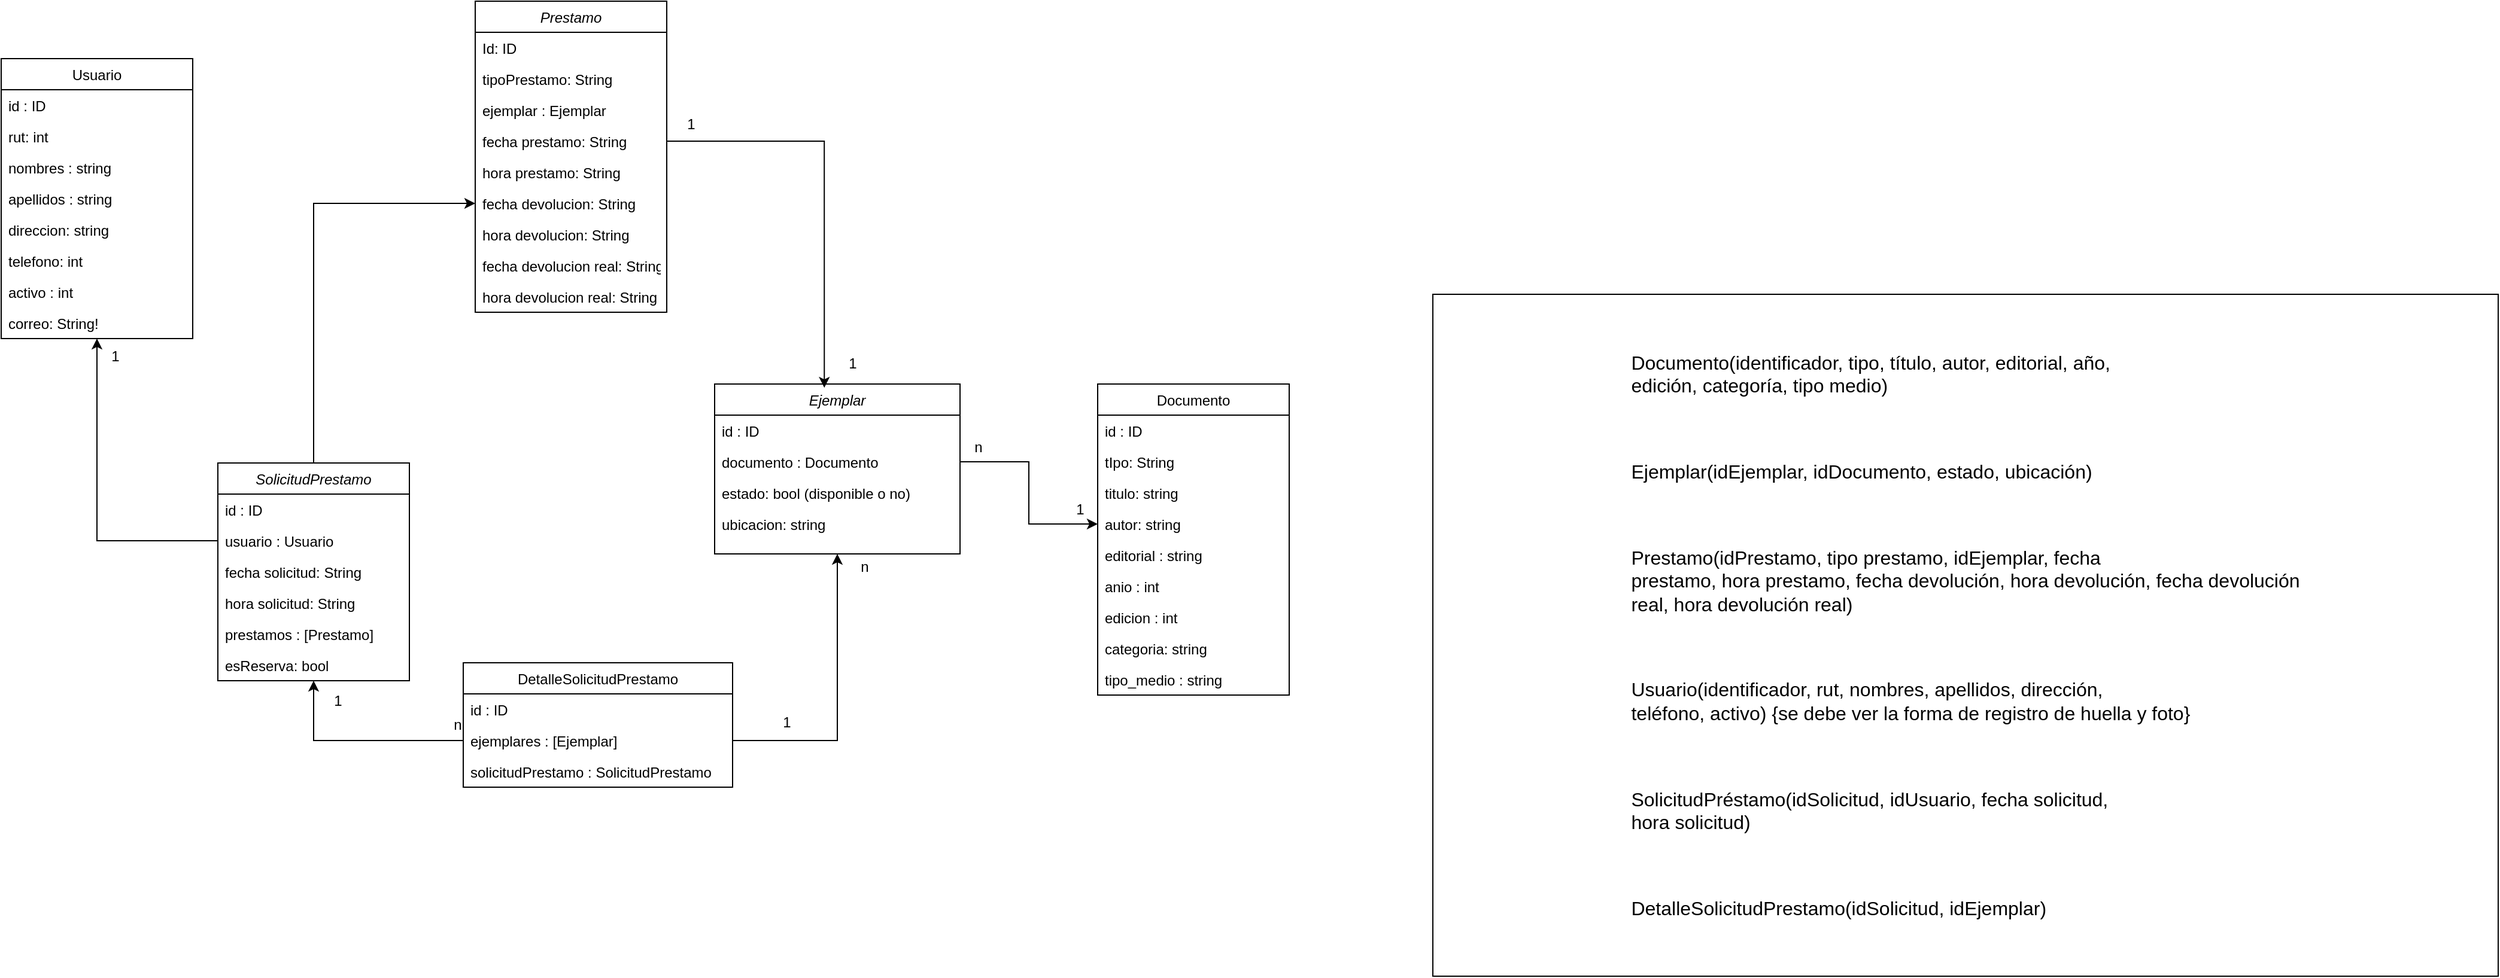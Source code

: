 <mxfile version="24.7.17">
  <diagram id="C5RBs43oDa-KdzZeNtuy" name="Page-1">
    <mxGraphModel dx="1211" dy="663" grid="1" gridSize="10" guides="1" tooltips="1" connect="1" arrows="1" fold="1" page="1" pageScale="1" pageWidth="827" pageHeight="1169" math="0" shadow="0">
      <root>
        <mxCell id="WIyWlLk6GJQsqaUBKTNV-0" />
        <mxCell id="WIyWlLk6GJQsqaUBKTNV-1" parent="WIyWlLk6GJQsqaUBKTNV-0" />
        <mxCell id="PINVsEhKmwiwCEHBj3Md-6" value="&lt;p style=&quot;text-align:justify&quot; class=&quot;MsoNormal&quot;&gt;&lt;span style=&quot;font-size:12.0pt;&lt;br/&gt;line-height:115%&quot;&gt;Documento(identificador, tipo, título, autor, editorial, año,&lt;br/&gt;edición, categoría, tipo medio)&lt;/span&gt;&lt;/p&gt;&lt;br/&gt;&lt;br/&gt;&lt;p style=&quot;text-align:justify&quot; class=&quot;MsoNormal&quot;&gt;&lt;span style=&quot;font-size:12.0pt;&lt;br/&gt;line-height:115%&quot;&gt;Ejemplar(idEjemplar, idDocumento, estado, ubicación)&lt;/span&gt;&lt;/p&gt;&lt;br/&gt;&lt;br/&gt;&lt;p style=&quot;text-align:justify&quot; class=&quot;MsoNormal&quot;&gt;&lt;span style=&quot;font-size:12.0pt;&lt;br/&gt;line-height:115%&quot;&gt;Prestamo(idPrestamo, tipo prestamo, idEjemplar, fecha&lt;br/&gt;prestamo, hora prestamo, fecha devolución, hora devolución, fecha devolución&lt;br/&gt;real, hora devolución real)&lt;/span&gt;&lt;/p&gt;&lt;br/&gt;&lt;br/&gt;&lt;p style=&quot;text-align:justify&quot; class=&quot;MsoNormal&quot;&gt;&lt;span style=&quot;font-size:12.0pt;&lt;br/&gt;line-height:115%&quot;&gt;Usuario(identificador, rut, nombres, apellidos, dirección,&lt;br/&gt;teléfono, activo) {se debe ver la forma de registro de huella y foto}&lt;/span&gt;&lt;/p&gt;&lt;br/&gt;&lt;br/&gt;&lt;p style=&quot;text-align:justify&quot; class=&quot;MsoNormal&quot;&gt;&lt;span style=&quot;font-size:12.0pt;&lt;br/&gt;line-height:115%&quot;&gt;SolicitudPréstamo(idSolicitud, idUsuario, fecha solicitud,&lt;br/&gt;hora solicitud)&lt;/span&gt;&lt;/p&gt;&lt;br/&gt;&lt;br/&gt;&lt;p style=&quot;text-align:justify&quot; class=&quot;MsoNormal&quot;&gt;&lt;span style=&quot;font-size:12.0pt;&lt;br/&gt;line-height:115%&quot;&gt;DetalleSolicitudPrestamo(idSolicitud, idEjemplar)&lt;/span&gt;&lt;/p&gt;" style="rounded=0;whiteSpace=wrap;html=1;" vertex="1" parent="WIyWlLk6GJQsqaUBKTNV-1">
          <mxGeometry x="1530" y="325" width="890" height="570" as="geometry" />
        </mxCell>
        <mxCell id="lzT0EHKsid1jwpSIwk9n-1" value="Ejemplar" style="swimlane;fontStyle=2;align=center;verticalAlign=top;childLayout=stackLayout;horizontal=1;startSize=26;horizontalStack=0;resizeParent=1;resizeLast=0;collapsible=1;marginBottom=0;rounded=0;shadow=0;strokeWidth=1;" vertex="1" parent="WIyWlLk6GJQsqaUBKTNV-1">
          <mxGeometry x="930" y="400" width="205" height="142" as="geometry">
            <mxRectangle x="230" y="140" width="160" height="26" as="alternateBounds" />
          </mxGeometry>
        </mxCell>
        <mxCell id="lzT0EHKsid1jwpSIwk9n-2" value="id : ID" style="text;align=left;verticalAlign=top;spacingLeft=4;spacingRight=4;overflow=hidden;rotatable=0;points=[[0,0.5],[1,0.5]];portConstraint=eastwest;" vertex="1" parent="lzT0EHKsid1jwpSIwk9n-1">
          <mxGeometry y="26" width="205" height="26" as="geometry" />
        </mxCell>
        <mxCell id="lzT0EHKsid1jwpSIwk9n-3" value="documento : Documento" style="text;align=left;verticalAlign=top;spacingLeft=4;spacingRight=4;overflow=hidden;rotatable=0;points=[[0,0.5],[1,0.5]];portConstraint=eastwest;rounded=0;shadow=0;html=0;" vertex="1" parent="lzT0EHKsid1jwpSIwk9n-1">
          <mxGeometry y="52" width="205" height="26" as="geometry" />
        </mxCell>
        <mxCell id="lzT0EHKsid1jwpSIwk9n-4" value="estado: bool (disponible o no)" style="text;align=left;verticalAlign=top;spacingLeft=4;spacingRight=4;overflow=hidden;rotatable=0;points=[[0,0.5],[1,0.5]];portConstraint=eastwest;rounded=0;shadow=0;html=0;" vertex="1" parent="lzT0EHKsid1jwpSIwk9n-1">
          <mxGeometry y="78" width="205" height="26" as="geometry" />
        </mxCell>
        <mxCell id="lzT0EHKsid1jwpSIwk9n-11" value="ubicacion: string" style="text;align=left;verticalAlign=top;spacingLeft=4;spacingRight=4;overflow=hidden;rotatable=0;points=[[0,0.5],[1,0.5]];portConstraint=eastwest;rounded=0;shadow=0;html=0;" vertex="1" parent="lzT0EHKsid1jwpSIwk9n-1">
          <mxGeometry y="104" width="205" height="26" as="geometry" />
        </mxCell>
        <mxCell id="PINVsEhKmwiwCEHBj3Md-7" value="Documento" style="swimlane;fontStyle=0;align=center;verticalAlign=top;childLayout=stackLayout;horizontal=1;startSize=26;horizontalStack=0;resizeParent=1;resizeLast=0;collapsible=1;marginBottom=0;rounded=0;shadow=0;strokeWidth=1;" vertex="1" parent="WIyWlLk6GJQsqaUBKTNV-1">
          <mxGeometry x="1250" y="400" width="160" height="260" as="geometry">
            <mxRectangle x="130" y="380" width="160" height="26" as="alternateBounds" />
          </mxGeometry>
        </mxCell>
        <mxCell id="PINVsEhKmwiwCEHBj3Md-8" value="id : ID" style="text;align=left;verticalAlign=top;spacingLeft=4;spacingRight=4;overflow=hidden;rotatable=0;points=[[0,0.5],[1,0.5]];portConstraint=eastwest;" vertex="1" parent="PINVsEhKmwiwCEHBj3Md-7">
          <mxGeometry y="26" width="160" height="26" as="geometry" />
        </mxCell>
        <mxCell id="PINVsEhKmwiwCEHBj3Md-9" value="tIpo: String" style="text;align=left;verticalAlign=top;spacingLeft=4;spacingRight=4;overflow=hidden;rotatable=0;points=[[0,0.5],[1,0.5]];portConstraint=eastwest;rounded=0;shadow=0;html=0;" vertex="1" parent="PINVsEhKmwiwCEHBj3Md-7">
          <mxGeometry y="52" width="160" height="26" as="geometry" />
        </mxCell>
        <mxCell id="PINVsEhKmwiwCEHBj3Md-11" value="titulo: string" style="text;align=left;verticalAlign=top;spacingLeft=4;spacingRight=4;overflow=hidden;rotatable=0;points=[[0,0.5],[1,0.5]];portConstraint=eastwest;fontStyle=0" vertex="1" parent="PINVsEhKmwiwCEHBj3Md-7">
          <mxGeometry y="78" width="160" height="26" as="geometry" />
        </mxCell>
        <mxCell id="PINVsEhKmwiwCEHBj3Md-12" value="autor: string" style="text;align=left;verticalAlign=top;spacingLeft=4;spacingRight=4;overflow=hidden;rotatable=0;points=[[0,0.5],[1,0.5]];portConstraint=eastwest;" vertex="1" parent="PINVsEhKmwiwCEHBj3Md-7">
          <mxGeometry y="104" width="160" height="26" as="geometry" />
        </mxCell>
        <mxCell id="PINVsEhKmwiwCEHBj3Md-15" value="editorial : string" style="text;align=left;verticalAlign=top;spacingLeft=4;spacingRight=4;overflow=hidden;rotatable=0;points=[[0,0.5],[1,0.5]];portConstraint=eastwest;" vertex="1" parent="PINVsEhKmwiwCEHBj3Md-7">
          <mxGeometry y="130" width="160" height="26" as="geometry" />
        </mxCell>
        <mxCell id="PINVsEhKmwiwCEHBj3Md-16" value="anio : int&#xa;" style="text;align=left;verticalAlign=top;spacingLeft=4;spacingRight=4;overflow=hidden;rotatable=0;points=[[0,0.5],[1,0.5]];portConstraint=eastwest;" vertex="1" parent="PINVsEhKmwiwCEHBj3Md-7">
          <mxGeometry y="156" width="160" height="26" as="geometry" />
        </mxCell>
        <mxCell id="PINVsEhKmwiwCEHBj3Md-17" value="edicion : int" style="text;align=left;verticalAlign=top;spacingLeft=4;spacingRight=4;overflow=hidden;rotatable=0;points=[[0,0.5],[1,0.5]];portConstraint=eastwest;" vertex="1" parent="PINVsEhKmwiwCEHBj3Md-7">
          <mxGeometry y="182" width="160" height="26" as="geometry" />
        </mxCell>
        <mxCell id="PINVsEhKmwiwCEHBj3Md-18" value="categoria: string" style="text;align=left;verticalAlign=top;spacingLeft=4;spacingRight=4;overflow=hidden;rotatable=0;points=[[0,0.5],[1,0.5]];portConstraint=eastwest;" vertex="1" parent="PINVsEhKmwiwCEHBj3Md-7">
          <mxGeometry y="208" width="160" height="26" as="geometry" />
        </mxCell>
        <mxCell id="PINVsEhKmwiwCEHBj3Md-19" value="tipo_medio : string" style="text;align=left;verticalAlign=top;spacingLeft=4;spacingRight=4;overflow=hidden;rotatable=0;points=[[0,0.5],[1,0.5]];portConstraint=eastwest;" vertex="1" parent="PINVsEhKmwiwCEHBj3Md-7">
          <mxGeometry y="234" width="160" height="26" as="geometry" />
        </mxCell>
        <mxCell id="lzT0EHKsid1jwpSIwk9n-14" value="Prestamo" style="swimlane;fontStyle=2;align=center;verticalAlign=top;childLayout=stackLayout;horizontal=1;startSize=26;horizontalStack=0;resizeParent=1;resizeLast=0;collapsible=1;marginBottom=0;rounded=0;shadow=0;strokeWidth=1;" vertex="1" parent="WIyWlLk6GJQsqaUBKTNV-1">
          <mxGeometry x="730" y="80" width="160" height="260" as="geometry">
            <mxRectangle x="230" y="140" width="160" height="26" as="alternateBounds" />
          </mxGeometry>
        </mxCell>
        <mxCell id="lzT0EHKsid1jwpSIwk9n-15" value="Id: ID" style="text;align=left;verticalAlign=top;spacingLeft=4;spacingRight=4;overflow=hidden;rotatable=0;points=[[0,0.5],[1,0.5]];portConstraint=eastwest;" vertex="1" parent="lzT0EHKsid1jwpSIwk9n-14">
          <mxGeometry y="26" width="160" height="26" as="geometry" />
        </mxCell>
        <mxCell id="lzT0EHKsid1jwpSIwk9n-16" value="tipoPrestamo: String" style="text;align=left;verticalAlign=top;spacingLeft=4;spacingRight=4;overflow=hidden;rotatable=0;points=[[0,0.5],[1,0.5]];portConstraint=eastwest;rounded=0;shadow=0;html=0;" vertex="1" parent="lzT0EHKsid1jwpSIwk9n-14">
          <mxGeometry y="52" width="160" height="26" as="geometry" />
        </mxCell>
        <mxCell id="lzT0EHKsid1jwpSIwk9n-17" value="ejemplar : Ejemplar" style="text;align=left;verticalAlign=top;spacingLeft=4;spacingRight=4;overflow=hidden;rotatable=0;points=[[0,0.5],[1,0.5]];portConstraint=eastwest;rounded=0;shadow=0;html=0;" vertex="1" parent="lzT0EHKsid1jwpSIwk9n-14">
          <mxGeometry y="78" width="160" height="26" as="geometry" />
        </mxCell>
        <mxCell id="lzT0EHKsid1jwpSIwk9n-18" value="fecha prestamo: String" style="text;align=left;verticalAlign=top;spacingLeft=4;spacingRight=4;overflow=hidden;rotatable=0;points=[[0,0.5],[1,0.5]];portConstraint=eastwest;rounded=0;shadow=0;html=0;" vertex="1" parent="lzT0EHKsid1jwpSIwk9n-14">
          <mxGeometry y="104" width="160" height="26" as="geometry" />
        </mxCell>
        <mxCell id="lzT0EHKsid1jwpSIwk9n-19" value="hora prestamo: String" style="text;align=left;verticalAlign=top;spacingLeft=4;spacingRight=4;overflow=hidden;rotatable=0;points=[[0,0.5],[1,0.5]];portConstraint=eastwest;rounded=0;shadow=0;html=0;" vertex="1" parent="lzT0EHKsid1jwpSIwk9n-14">
          <mxGeometry y="130" width="160" height="26" as="geometry" />
        </mxCell>
        <mxCell id="lzT0EHKsid1jwpSIwk9n-20" value="fecha devolucion: String" style="text;align=left;verticalAlign=top;spacingLeft=4;spacingRight=4;overflow=hidden;rotatable=0;points=[[0,0.5],[1,0.5]];portConstraint=eastwest;rounded=0;shadow=0;html=0;" vertex="1" parent="lzT0EHKsid1jwpSIwk9n-14">
          <mxGeometry y="156" width="160" height="26" as="geometry" />
        </mxCell>
        <mxCell id="lzT0EHKsid1jwpSIwk9n-21" value="hora devolucion: String" style="text;align=left;verticalAlign=top;spacingLeft=4;spacingRight=4;overflow=hidden;rotatable=0;points=[[0,0.5],[1,0.5]];portConstraint=eastwest;rounded=0;shadow=0;html=0;" vertex="1" parent="lzT0EHKsid1jwpSIwk9n-14">
          <mxGeometry y="182" width="160" height="26" as="geometry" />
        </mxCell>
        <mxCell id="lzT0EHKsid1jwpSIwk9n-22" value="fecha devolucion real: String" style="text;align=left;verticalAlign=top;spacingLeft=4;spacingRight=4;overflow=hidden;rotatable=0;points=[[0,0.5],[1,0.5]];portConstraint=eastwest;rounded=0;shadow=0;html=0;" vertex="1" parent="lzT0EHKsid1jwpSIwk9n-14">
          <mxGeometry y="208" width="160" height="26" as="geometry" />
        </mxCell>
        <mxCell id="lzT0EHKsid1jwpSIwk9n-23" value="hora devolucion real: String" style="text;align=left;verticalAlign=top;spacingLeft=4;spacingRight=4;overflow=hidden;rotatable=0;points=[[0,0.5],[1,0.5]];portConstraint=eastwest;rounded=0;shadow=0;html=0;" vertex="1" parent="lzT0EHKsid1jwpSIwk9n-14">
          <mxGeometry y="234" width="160" height="26" as="geometry" />
        </mxCell>
        <mxCell id="PINVsEhKmwiwCEHBj3Md-21" value="Usuario" style="swimlane;fontStyle=0;align=center;verticalAlign=top;childLayout=stackLayout;horizontal=1;startSize=26;horizontalStack=0;resizeParent=1;resizeLast=0;collapsible=1;marginBottom=0;rounded=0;shadow=0;strokeWidth=1;" vertex="1" parent="WIyWlLk6GJQsqaUBKTNV-1">
          <mxGeometry x="334" y="128" width="160" height="234" as="geometry">
            <mxRectangle x="130" y="380" width="160" height="26" as="alternateBounds" />
          </mxGeometry>
        </mxCell>
        <mxCell id="PINVsEhKmwiwCEHBj3Md-22" value="id : ID" style="text;align=left;verticalAlign=top;spacingLeft=4;spacingRight=4;overflow=hidden;rotatable=0;points=[[0,0.5],[1,0.5]];portConstraint=eastwest;" vertex="1" parent="PINVsEhKmwiwCEHBj3Md-21">
          <mxGeometry y="26" width="160" height="26" as="geometry" />
        </mxCell>
        <mxCell id="PINVsEhKmwiwCEHBj3Md-23" value="rut: int" style="text;align=left;verticalAlign=top;spacingLeft=4;spacingRight=4;overflow=hidden;rotatable=0;points=[[0,0.5],[1,0.5]];portConstraint=eastwest;rounded=0;shadow=0;html=0;" vertex="1" parent="PINVsEhKmwiwCEHBj3Md-21">
          <mxGeometry y="52" width="160" height="26" as="geometry" />
        </mxCell>
        <mxCell id="PINVsEhKmwiwCEHBj3Md-24" value="nombres : string" style="text;align=left;verticalAlign=top;spacingLeft=4;spacingRight=4;overflow=hidden;rotatable=0;points=[[0,0.5],[1,0.5]];portConstraint=eastwest;fontStyle=0" vertex="1" parent="PINVsEhKmwiwCEHBj3Md-21">
          <mxGeometry y="78" width="160" height="26" as="geometry" />
        </mxCell>
        <mxCell id="PINVsEhKmwiwCEHBj3Md-25" value="apellidos : string" style="text;align=left;verticalAlign=top;spacingLeft=4;spacingRight=4;overflow=hidden;rotatable=0;points=[[0,0.5],[1,0.5]];portConstraint=eastwest;" vertex="1" parent="PINVsEhKmwiwCEHBj3Md-21">
          <mxGeometry y="104" width="160" height="26" as="geometry" />
        </mxCell>
        <mxCell id="PINVsEhKmwiwCEHBj3Md-26" value="direccion: string" style="text;align=left;verticalAlign=top;spacingLeft=4;spacingRight=4;overflow=hidden;rotatable=0;points=[[0,0.5],[1,0.5]];portConstraint=eastwest;" vertex="1" parent="PINVsEhKmwiwCEHBj3Md-21">
          <mxGeometry y="130" width="160" height="26" as="geometry" />
        </mxCell>
        <mxCell id="PINVsEhKmwiwCEHBj3Md-27" value="telefono: int" style="text;align=left;verticalAlign=top;spacingLeft=4;spacingRight=4;overflow=hidden;rotatable=0;points=[[0,0.5],[1,0.5]];portConstraint=eastwest;" vertex="1" parent="PINVsEhKmwiwCEHBj3Md-21">
          <mxGeometry y="156" width="160" height="26" as="geometry" />
        </mxCell>
        <mxCell id="PINVsEhKmwiwCEHBj3Md-28" value="activo : int" style="text;align=left;verticalAlign=top;spacingLeft=4;spacingRight=4;overflow=hidden;rotatable=0;points=[[0,0.5],[1,0.5]];portConstraint=eastwest;" vertex="1" parent="PINVsEhKmwiwCEHBj3Md-21">
          <mxGeometry y="182" width="160" height="26" as="geometry" />
        </mxCell>
        <mxCell id="PINVsEhKmwiwCEHBj3Md-65" value="correo: String!" style="text;align=left;verticalAlign=top;spacingLeft=4;spacingRight=4;overflow=hidden;rotatable=0;points=[[0,0.5],[1,0.5]];portConstraint=eastwest;" vertex="1" parent="PINVsEhKmwiwCEHBj3Md-21">
          <mxGeometry y="208" width="160" height="26" as="geometry" />
        </mxCell>
        <mxCell id="PINVsEhKmwiwCEHBj3Md-54" style="edgeStyle=orthogonalEdgeStyle;rounded=0;orthogonalLoop=1;jettySize=auto;html=1;entryX=0;entryY=0.5;entryDx=0;entryDy=0;" edge="1" parent="WIyWlLk6GJQsqaUBKTNV-1" source="lzT0EHKsid1jwpSIwk9n-24" target="lzT0EHKsid1jwpSIwk9n-20">
          <mxGeometry relative="1" as="geometry" />
        </mxCell>
        <mxCell id="lzT0EHKsid1jwpSIwk9n-24" value="SolicitudPrestamo" style="swimlane;fontStyle=2;align=center;verticalAlign=top;childLayout=stackLayout;horizontal=1;startSize=26;horizontalStack=0;resizeParent=1;resizeLast=0;collapsible=1;marginBottom=0;rounded=0;shadow=0;strokeWidth=1;" vertex="1" parent="WIyWlLk6GJQsqaUBKTNV-1">
          <mxGeometry x="515" y="466" width="160" height="182" as="geometry">
            <mxRectangle x="230" y="140" width="160" height="26" as="alternateBounds" />
          </mxGeometry>
        </mxCell>
        <mxCell id="lzT0EHKsid1jwpSIwk9n-25" value="id : ID" style="text;align=left;verticalAlign=top;spacingLeft=4;spacingRight=4;overflow=hidden;rotatable=0;points=[[0,0.5],[1,0.5]];portConstraint=eastwest;" vertex="1" parent="lzT0EHKsid1jwpSIwk9n-24">
          <mxGeometry y="26" width="160" height="26" as="geometry" />
        </mxCell>
        <mxCell id="lzT0EHKsid1jwpSIwk9n-26" value="usuario : Usuario" style="text;align=left;verticalAlign=top;spacingLeft=4;spacingRight=4;overflow=hidden;rotatable=0;points=[[0,0.5],[1,0.5]];portConstraint=eastwest;rounded=0;shadow=0;html=0;" vertex="1" parent="lzT0EHKsid1jwpSIwk9n-24">
          <mxGeometry y="52" width="160" height="26" as="geometry" />
        </mxCell>
        <mxCell id="lzT0EHKsid1jwpSIwk9n-27" value="fecha solicitud: String" style="text;align=left;verticalAlign=top;spacingLeft=4;spacingRight=4;overflow=hidden;rotatable=0;points=[[0,0.5],[1,0.5]];portConstraint=eastwest;rounded=0;shadow=0;html=0;" vertex="1" parent="lzT0EHKsid1jwpSIwk9n-24">
          <mxGeometry y="78" width="160" height="26" as="geometry" />
        </mxCell>
        <mxCell id="lzT0EHKsid1jwpSIwk9n-28" value="hora solicitud: String" style="text;align=left;verticalAlign=top;spacingLeft=4;spacingRight=4;overflow=hidden;rotatable=0;points=[[0,0.5],[1,0.5]];portConstraint=eastwest;rounded=0;shadow=0;html=0;" vertex="1" parent="lzT0EHKsid1jwpSIwk9n-24">
          <mxGeometry y="104" width="160" height="26" as="geometry" />
        </mxCell>
        <mxCell id="PINVsEhKmwiwCEHBj3Md-63" value="prestamos : [Prestamo]&#xa;" style="text;align=left;verticalAlign=top;spacingLeft=4;spacingRight=4;overflow=hidden;rotatable=0;points=[[0,0.5],[1,0.5]];portConstraint=eastwest;rounded=0;shadow=0;html=0;" vertex="1" parent="lzT0EHKsid1jwpSIwk9n-24">
          <mxGeometry y="130" width="160" height="26" as="geometry" />
        </mxCell>
        <mxCell id="PINVsEhKmwiwCEHBj3Md-67" value="esReserva: bool" style="text;align=left;verticalAlign=top;spacingLeft=4;spacingRight=4;overflow=hidden;rotatable=0;points=[[0,0.5],[1,0.5]];portConstraint=eastwest;rounded=0;shadow=0;html=0;" vertex="1" parent="lzT0EHKsid1jwpSIwk9n-24">
          <mxGeometry y="156" width="160" height="26" as="geometry" />
        </mxCell>
        <mxCell id="PINVsEhKmwiwCEHBj3Md-32" value="DetalleSolicitudPrestamo" style="swimlane;fontStyle=0;align=center;verticalAlign=top;childLayout=stackLayout;horizontal=1;startSize=26;horizontalStack=0;resizeParent=1;resizeLast=0;collapsible=1;marginBottom=0;rounded=0;shadow=0;strokeWidth=1;" vertex="1" parent="WIyWlLk6GJQsqaUBKTNV-1">
          <mxGeometry x="720" y="633" width="225" height="104" as="geometry">
            <mxRectangle x="130" y="380" width="160" height="26" as="alternateBounds" />
          </mxGeometry>
        </mxCell>
        <mxCell id="PINVsEhKmwiwCEHBj3Md-33" value="id : ID" style="text;align=left;verticalAlign=top;spacingLeft=4;spacingRight=4;overflow=hidden;rotatable=0;points=[[0,0.5],[1,0.5]];portConstraint=eastwest;" vertex="1" parent="PINVsEhKmwiwCEHBj3Md-32">
          <mxGeometry y="26" width="225" height="26" as="geometry" />
        </mxCell>
        <mxCell id="PINVsEhKmwiwCEHBj3Md-34" value="ejemplares : [Ejemplar]" style="text;align=left;verticalAlign=top;spacingLeft=4;spacingRight=4;overflow=hidden;rotatable=0;points=[[0,0.5],[1,0.5]];portConstraint=eastwest;rounded=0;shadow=0;html=0;" vertex="1" parent="PINVsEhKmwiwCEHBj3Md-32">
          <mxGeometry y="52" width="225" height="26" as="geometry" />
        </mxCell>
        <mxCell id="PINVsEhKmwiwCEHBj3Md-41" value="solicitudPrestamo : SolicitudPrestamo" style="text;align=left;verticalAlign=top;spacingLeft=4;spacingRight=4;overflow=hidden;rotatable=0;points=[[0,0.5],[1,0.5]];portConstraint=eastwest;rounded=0;shadow=0;html=0;" vertex="1" parent="PINVsEhKmwiwCEHBj3Md-32">
          <mxGeometry y="78" width="225" height="26" as="geometry" />
        </mxCell>
        <mxCell id="PINVsEhKmwiwCEHBj3Md-42" style="edgeStyle=orthogonalEdgeStyle;rounded=0;orthogonalLoop=1;jettySize=auto;html=1;entryX=0.5;entryY=1;entryDx=0;entryDy=0;" edge="1" parent="WIyWlLk6GJQsqaUBKTNV-1" source="PINVsEhKmwiwCEHBj3Md-34" target="lzT0EHKsid1jwpSIwk9n-24">
          <mxGeometry relative="1" as="geometry" />
        </mxCell>
        <mxCell id="PINVsEhKmwiwCEHBj3Md-43" value="1" style="text;html=1;align=center;verticalAlign=middle;resizable=0;points=[];autosize=1;strokeColor=none;fillColor=none;" vertex="1" parent="WIyWlLk6GJQsqaUBKTNV-1">
          <mxGeometry x="600" y="650" width="30" height="30" as="geometry" />
        </mxCell>
        <mxCell id="PINVsEhKmwiwCEHBj3Md-44" value="n" style="text;html=1;align=center;verticalAlign=middle;resizable=0;points=[];autosize=1;strokeColor=none;fillColor=none;" vertex="1" parent="WIyWlLk6GJQsqaUBKTNV-1">
          <mxGeometry x="700" y="670" width="30" height="30" as="geometry" />
        </mxCell>
        <mxCell id="PINVsEhKmwiwCEHBj3Md-45" style="edgeStyle=orthogonalEdgeStyle;rounded=0;orthogonalLoop=1;jettySize=auto;html=1;entryX=0.5;entryY=1;entryDx=0;entryDy=0;" edge="1" parent="WIyWlLk6GJQsqaUBKTNV-1" source="PINVsEhKmwiwCEHBj3Md-34" target="lzT0EHKsid1jwpSIwk9n-1">
          <mxGeometry relative="1" as="geometry" />
        </mxCell>
        <mxCell id="PINVsEhKmwiwCEHBj3Md-46" value="1" style="text;html=1;align=center;verticalAlign=middle;resizable=0;points=[];autosize=1;strokeColor=none;fillColor=none;" vertex="1" parent="WIyWlLk6GJQsqaUBKTNV-1">
          <mxGeometry x="975" y="668" width="30" height="30" as="geometry" />
        </mxCell>
        <mxCell id="PINVsEhKmwiwCEHBj3Md-47" value="n" style="text;html=1;align=center;verticalAlign=middle;resizable=0;points=[];autosize=1;strokeColor=none;fillColor=none;" vertex="1" parent="WIyWlLk6GJQsqaUBKTNV-1">
          <mxGeometry x="1040" y="538" width="30" height="30" as="geometry" />
        </mxCell>
        <mxCell id="PINVsEhKmwiwCEHBj3Md-48" style="edgeStyle=orthogonalEdgeStyle;rounded=0;orthogonalLoop=1;jettySize=auto;html=1;exitX=1;exitY=0.5;exitDx=0;exitDy=0;entryX=0;entryY=0.5;entryDx=0;entryDy=0;" edge="1" parent="WIyWlLk6GJQsqaUBKTNV-1" source="lzT0EHKsid1jwpSIwk9n-3" target="PINVsEhKmwiwCEHBj3Md-12">
          <mxGeometry relative="1" as="geometry" />
        </mxCell>
        <mxCell id="PINVsEhKmwiwCEHBj3Md-49" value="1" style="text;html=1;align=center;verticalAlign=middle;resizable=0;points=[];autosize=1;strokeColor=none;fillColor=none;" vertex="1" parent="WIyWlLk6GJQsqaUBKTNV-1">
          <mxGeometry x="1220" y="490" width="30" height="30" as="geometry" />
        </mxCell>
        <mxCell id="PINVsEhKmwiwCEHBj3Md-50" value="n" style="text;html=1;align=center;verticalAlign=middle;resizable=0;points=[];autosize=1;strokeColor=none;fillColor=none;" vertex="1" parent="WIyWlLk6GJQsqaUBKTNV-1">
          <mxGeometry x="1135" y="438" width="30" height="30" as="geometry" />
        </mxCell>
        <mxCell id="PINVsEhKmwiwCEHBj3Md-51" style="edgeStyle=orthogonalEdgeStyle;rounded=0;orthogonalLoop=1;jettySize=auto;html=1;entryX=0.447;entryY=0.022;entryDx=0;entryDy=0;entryPerimeter=0;" edge="1" parent="WIyWlLk6GJQsqaUBKTNV-1" source="lzT0EHKsid1jwpSIwk9n-18" target="lzT0EHKsid1jwpSIwk9n-1">
          <mxGeometry relative="1" as="geometry" />
        </mxCell>
        <mxCell id="PINVsEhKmwiwCEHBj3Md-52" value="1" style="text;html=1;align=center;verticalAlign=middle;resizable=0;points=[];autosize=1;strokeColor=none;fillColor=none;" vertex="1" parent="WIyWlLk6GJQsqaUBKTNV-1">
          <mxGeometry x="895" y="168" width="30" height="30" as="geometry" />
        </mxCell>
        <mxCell id="PINVsEhKmwiwCEHBj3Md-53" value="1" style="text;html=1;align=center;verticalAlign=middle;resizable=0;points=[];autosize=1;strokeColor=none;fillColor=none;" vertex="1" parent="WIyWlLk6GJQsqaUBKTNV-1">
          <mxGeometry x="1030" y="368" width="30" height="30" as="geometry" />
        </mxCell>
        <mxCell id="PINVsEhKmwiwCEHBj3Md-57" style="edgeStyle=orthogonalEdgeStyle;rounded=0;orthogonalLoop=1;jettySize=auto;html=1;exitX=0;exitY=0.5;exitDx=0;exitDy=0;entryX=0.5;entryY=1;entryDx=0;entryDy=0;" edge="1" parent="WIyWlLk6GJQsqaUBKTNV-1" source="lzT0EHKsid1jwpSIwk9n-26" target="PINVsEhKmwiwCEHBj3Md-21">
          <mxGeometry relative="1" as="geometry" />
        </mxCell>
        <mxCell id="PINVsEhKmwiwCEHBj3Md-58" value="1" style="text;html=1;align=center;verticalAlign=middle;resizable=0;points=[];autosize=1;strokeColor=none;fillColor=none;" vertex="1" parent="WIyWlLk6GJQsqaUBKTNV-1">
          <mxGeometry x="414" y="362" width="30" height="30" as="geometry" />
        </mxCell>
      </root>
    </mxGraphModel>
  </diagram>
</mxfile>
